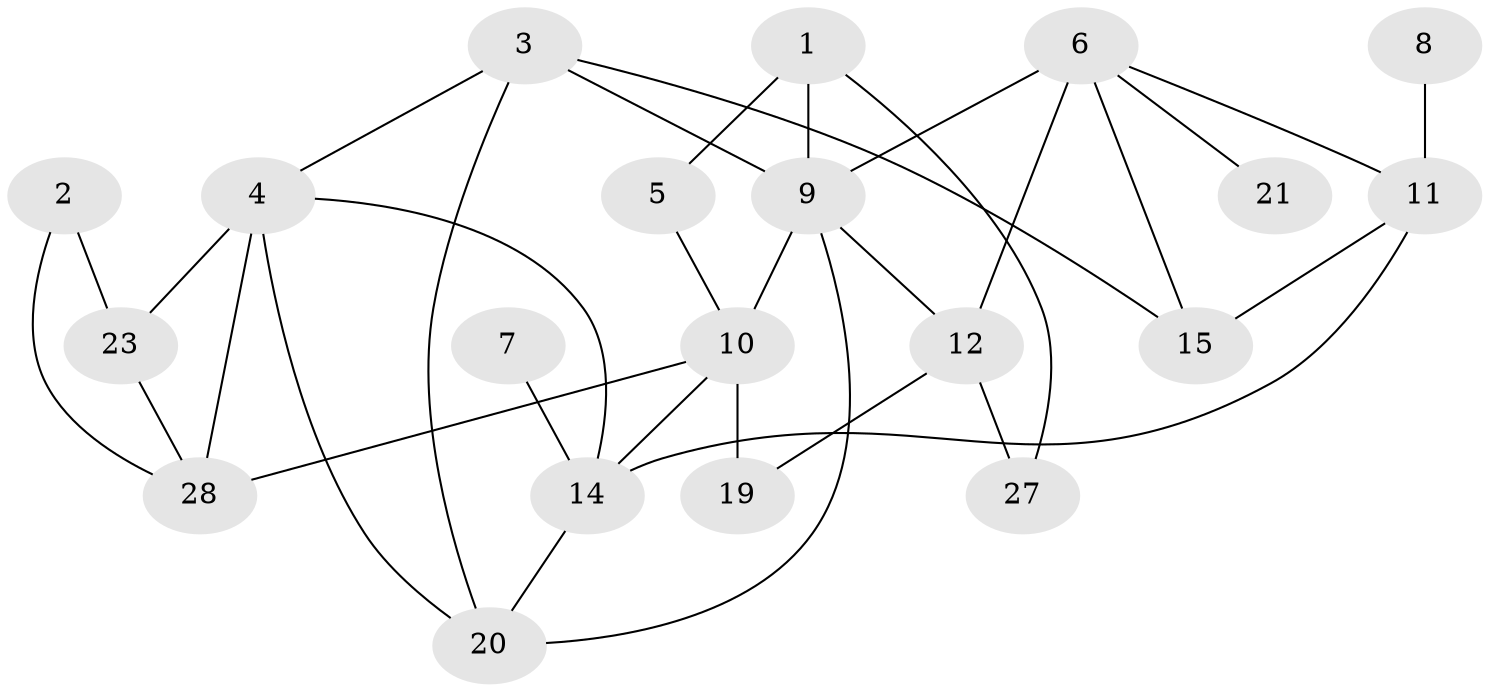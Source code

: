 // original degree distribution, {2: 0.15254237288135594, 1: 0.1864406779661017, 3: 0.3559322033898305, 4: 0.06779661016949153, 5: 0.03389830508474576, 6: 0.03389830508474576, 0: 0.1694915254237288}
// Generated by graph-tools (version 1.1) at 2025/33/03/09/25 02:33:36]
// undirected, 20 vertices, 33 edges
graph export_dot {
graph [start="1"]
  node [color=gray90,style=filled];
  1;
  2;
  3;
  4;
  5;
  6;
  7;
  8;
  9;
  10;
  11;
  12;
  14;
  15;
  19;
  20;
  21;
  23;
  27;
  28;
  1 -- 5 [weight=1.0];
  1 -- 9 [weight=1.0];
  1 -- 27 [weight=1.0];
  2 -- 23 [weight=1.0];
  2 -- 28 [weight=1.0];
  3 -- 4 [weight=1.0];
  3 -- 9 [weight=1.0];
  3 -- 15 [weight=1.0];
  3 -- 20 [weight=1.0];
  4 -- 14 [weight=1.0];
  4 -- 20 [weight=1.0];
  4 -- 23 [weight=1.0];
  4 -- 28 [weight=2.0];
  5 -- 10 [weight=1.0];
  6 -- 9 [weight=2.0];
  6 -- 11 [weight=1.0];
  6 -- 12 [weight=1.0];
  6 -- 15 [weight=1.0];
  6 -- 21 [weight=1.0];
  7 -- 14 [weight=1.0];
  8 -- 11 [weight=1.0];
  9 -- 10 [weight=1.0];
  9 -- 12 [weight=1.0];
  9 -- 20 [weight=1.0];
  10 -- 14 [weight=1.0];
  10 -- 19 [weight=1.0];
  10 -- 28 [weight=1.0];
  11 -- 14 [weight=2.0];
  11 -- 15 [weight=1.0];
  12 -- 19 [weight=1.0];
  12 -- 27 [weight=1.0];
  14 -- 20 [weight=1.0];
  23 -- 28 [weight=1.0];
}
